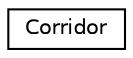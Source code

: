 digraph "Graphe hiérarchique des classes"
{
  edge [fontname="Helvetica",fontsize="10",labelfontname="Helvetica",labelfontsize="10"];
  node [fontname="Helvetica",fontsize="10",shape=record];
  rankdir="LR";
  Node0 [label="Corridor",height=0.2,width=0.4,color="black", fillcolor="white", style="filled",URL="$classCorridor.html"];
}
